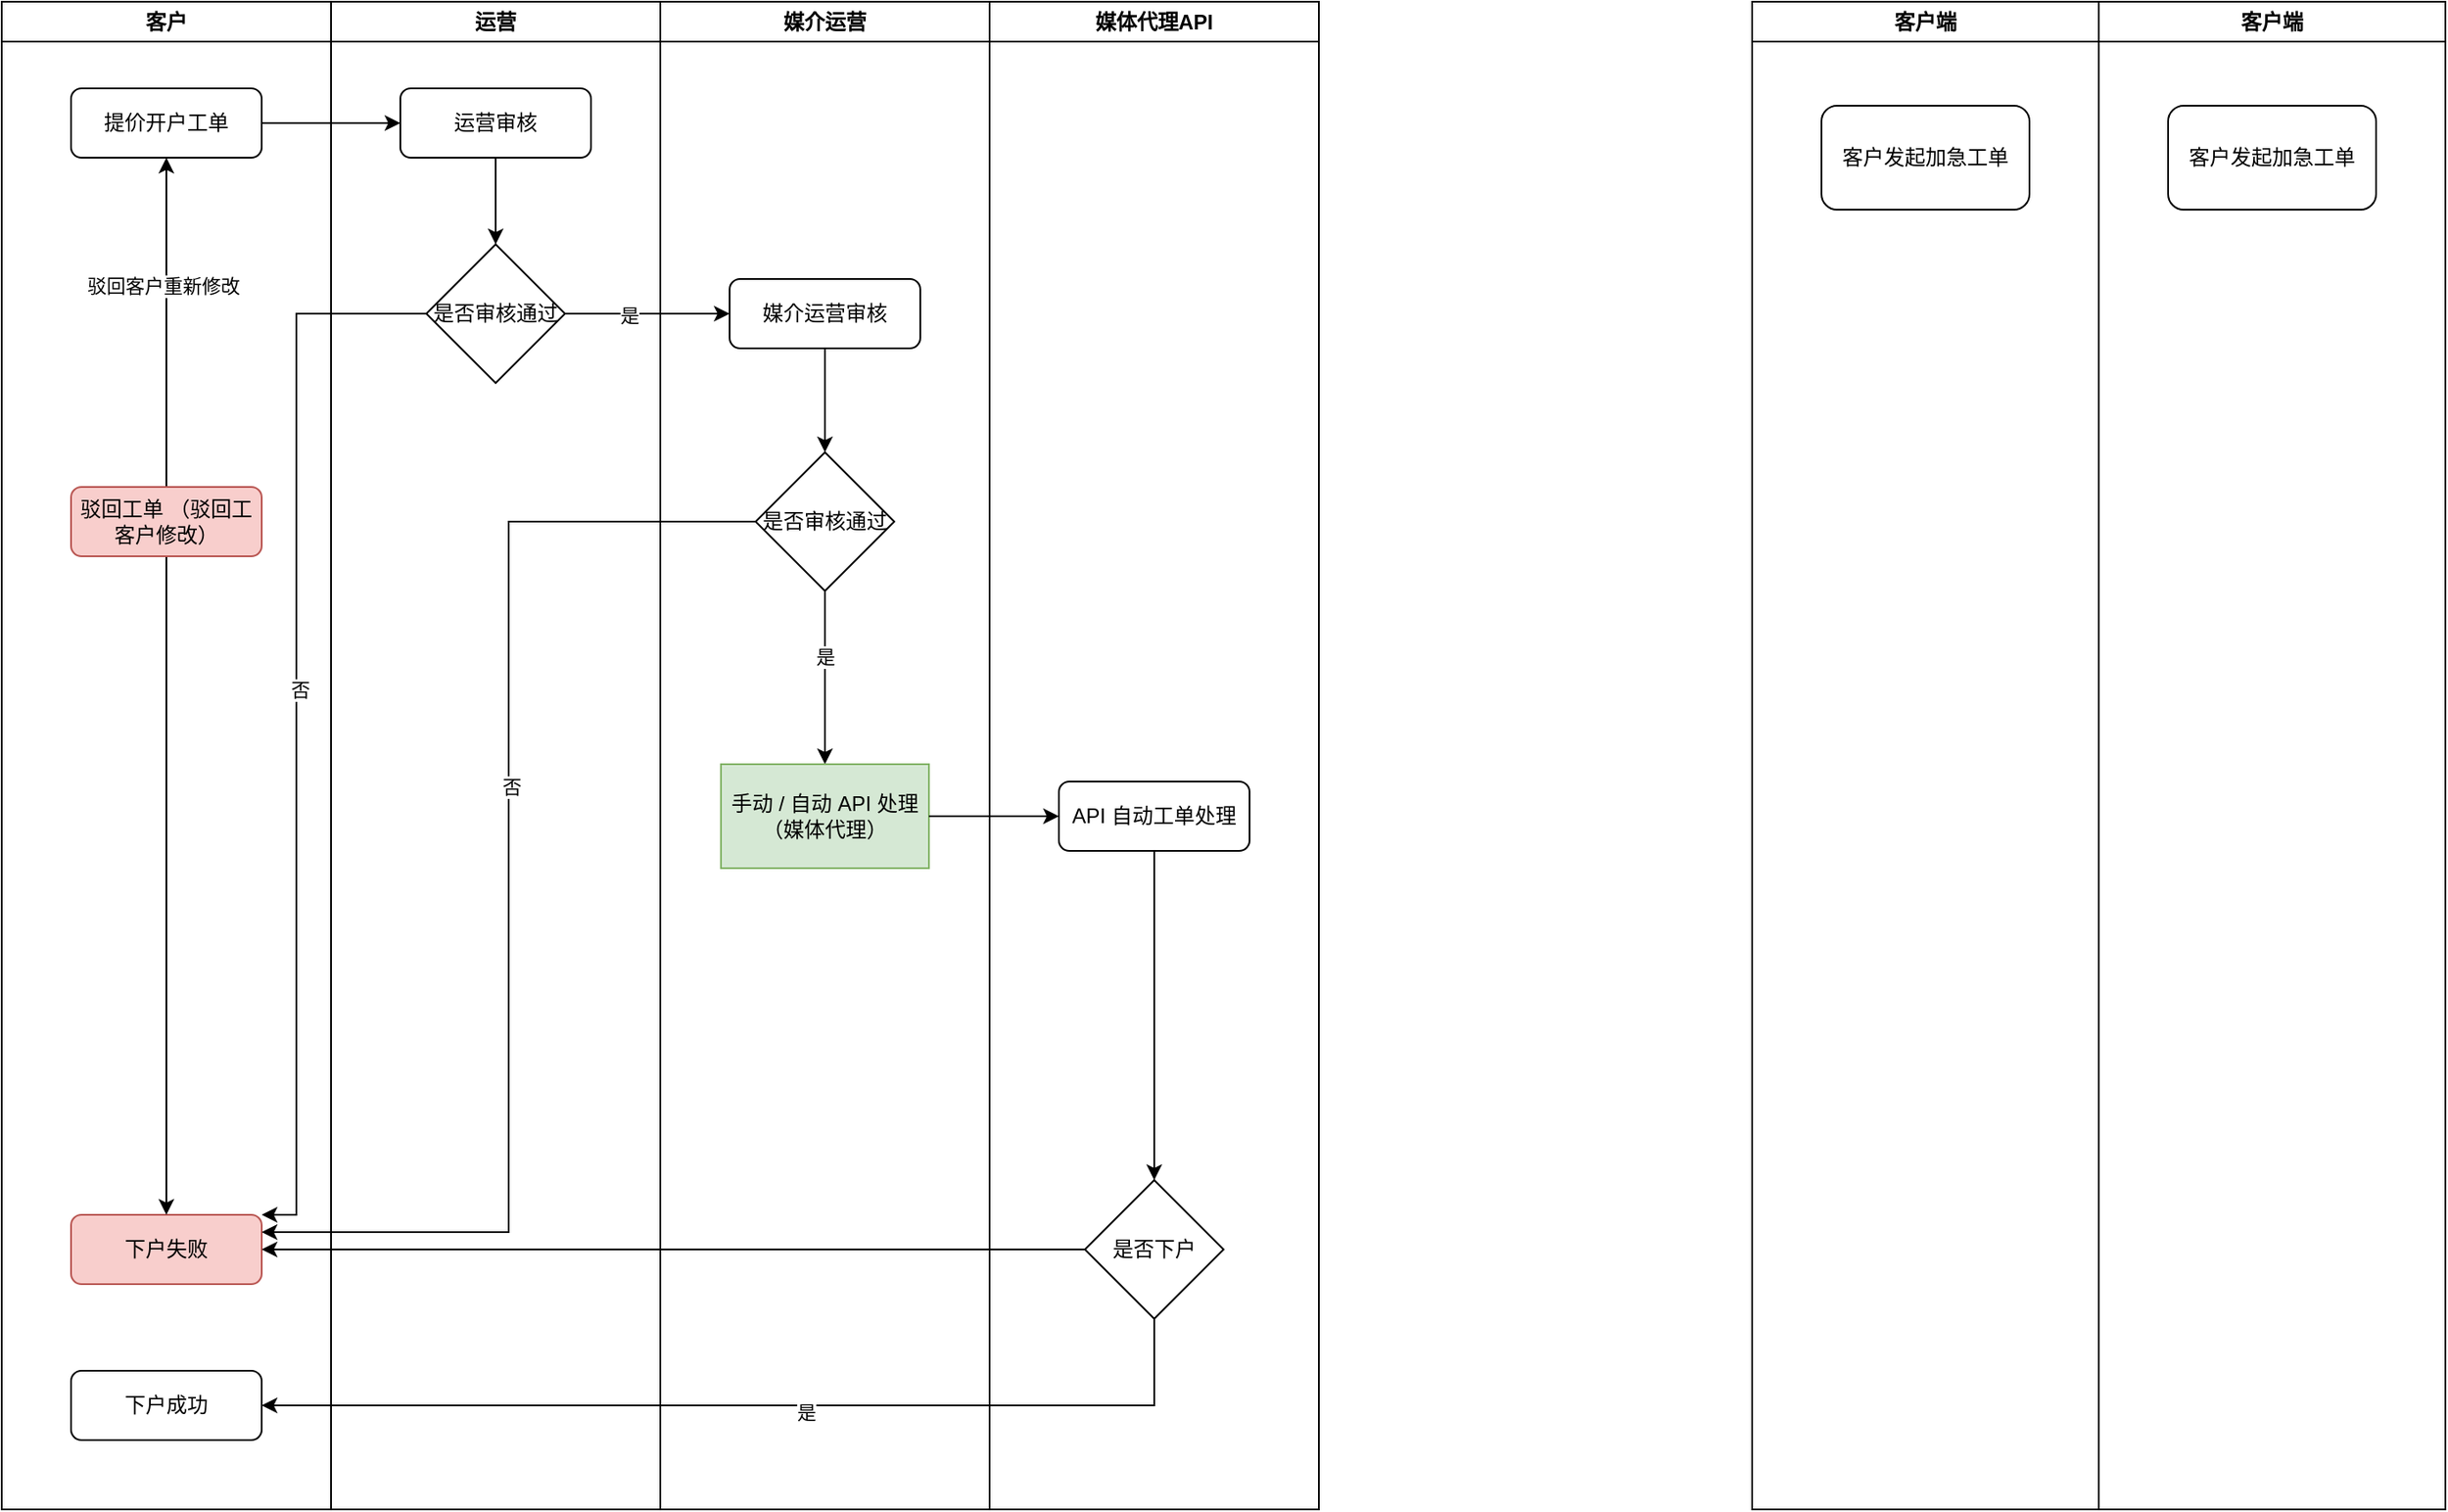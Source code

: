 <mxfile version="21.2.9" type="github">
  <diagram name="第 1 页" id="x_7hoCfTkEh6aC214l1T">
    <mxGraphModel dx="1434" dy="796" grid="1" gridSize="10" guides="1" tooltips="1" connect="1" arrows="1" fold="1" page="1" pageScale="1" pageWidth="827" pageHeight="1169" math="0" shadow="0">
      <root>
        <mxCell id="0" />
        <mxCell id="1" parent="0" />
        <mxCell id="r8onhHZ4YIlXYdtg4Dvh-1" value="客户" style="swimlane;whiteSpace=wrap;html=1;" parent="1" vertex="1">
          <mxGeometry x="170" y="100" width="190" height="870" as="geometry" />
        </mxCell>
        <mxCell id="r8onhHZ4YIlXYdtg4Dvh-5" value="提价开户工单" style="rounded=1;whiteSpace=wrap;html=1;" parent="r8onhHZ4YIlXYdtg4Dvh-1" vertex="1">
          <mxGeometry x="40" y="50" width="110" height="40" as="geometry" />
        </mxCell>
        <mxCell id="r8onhHZ4YIlXYdtg4Dvh-31" value="下户失败" style="rounded=1;whiteSpace=wrap;html=1;fillColor=#f8cecc;strokeColor=#b85450;" parent="r8onhHZ4YIlXYdtg4Dvh-1" vertex="1">
          <mxGeometry x="40" y="700" width="110" height="40" as="geometry" />
        </mxCell>
        <mxCell id="r8onhHZ4YIlXYdtg4Dvh-22" value="下户成功" style="rounded=1;whiteSpace=wrap;html=1;" parent="r8onhHZ4YIlXYdtg4Dvh-1" vertex="1">
          <mxGeometry x="40" y="790" width="110" height="40" as="geometry" />
        </mxCell>
        <mxCell id="r8onhHZ4YIlXYdtg4Dvh-40" style="edgeStyle=orthogonalEdgeStyle;rounded=0;orthogonalLoop=1;jettySize=auto;html=1;exitX=0.5;exitY=1;exitDx=0;exitDy=0;entryX=0.5;entryY=0;entryDx=0;entryDy=0;" parent="r8onhHZ4YIlXYdtg4Dvh-1" source="r8onhHZ4YIlXYdtg4Dvh-39" target="r8onhHZ4YIlXYdtg4Dvh-31" edge="1">
          <mxGeometry relative="1" as="geometry" />
        </mxCell>
        <mxCell id="r8onhHZ4YIlXYdtg4Dvh-41" style="edgeStyle=orthogonalEdgeStyle;rounded=0;orthogonalLoop=1;jettySize=auto;html=1;exitX=0.5;exitY=0;exitDx=0;exitDy=0;entryX=0.5;entryY=1;entryDx=0;entryDy=0;" parent="r8onhHZ4YIlXYdtg4Dvh-1" source="r8onhHZ4YIlXYdtg4Dvh-39" target="r8onhHZ4YIlXYdtg4Dvh-5" edge="1">
          <mxGeometry relative="1" as="geometry" />
        </mxCell>
        <mxCell id="r8onhHZ4YIlXYdtg4Dvh-42" value="驳回客户重新修改" style="edgeLabel;html=1;align=center;verticalAlign=middle;resizable=0;points=[];" parent="r8onhHZ4YIlXYdtg4Dvh-41" vertex="1" connectable="0">
          <mxGeometry x="0.221" y="2" relative="1" as="geometry">
            <mxPoint as="offset" />
          </mxGeometry>
        </mxCell>
        <mxCell id="r8onhHZ4YIlXYdtg4Dvh-39" value="驳回工单 （驳回工客户修改）" style="rounded=1;whiteSpace=wrap;html=1;fillColor=#f8cecc;strokeColor=#b85450;" parent="r8onhHZ4YIlXYdtg4Dvh-1" vertex="1">
          <mxGeometry x="40" y="280" width="110" height="40" as="geometry" />
        </mxCell>
        <mxCell id="r8onhHZ4YIlXYdtg4Dvh-2" value="运营" style="swimlane;whiteSpace=wrap;html=1;startSize=23;" parent="1" vertex="1">
          <mxGeometry x="360" y="100" width="190" height="870" as="geometry" />
        </mxCell>
        <mxCell id="r8onhHZ4YIlXYdtg4Dvh-11" style="edgeStyle=orthogonalEdgeStyle;rounded=0;orthogonalLoop=1;jettySize=auto;html=1;exitX=0.5;exitY=1;exitDx=0;exitDy=0;entryX=0.5;entryY=0;entryDx=0;entryDy=0;" parent="r8onhHZ4YIlXYdtg4Dvh-2" source="r8onhHZ4YIlXYdtg4Dvh-6" target="r8onhHZ4YIlXYdtg4Dvh-10" edge="1">
          <mxGeometry relative="1" as="geometry" />
        </mxCell>
        <mxCell id="r8onhHZ4YIlXYdtg4Dvh-6" value="运营审核" style="rounded=1;whiteSpace=wrap;html=1;" parent="r8onhHZ4YIlXYdtg4Dvh-2" vertex="1">
          <mxGeometry x="40" y="50" width="110" height="40" as="geometry" />
        </mxCell>
        <mxCell id="r8onhHZ4YIlXYdtg4Dvh-10" value="是否审核通过" style="rhombus;whiteSpace=wrap;html=1;" parent="r8onhHZ4YIlXYdtg4Dvh-2" vertex="1">
          <mxGeometry x="55" y="140" width="80" height="80" as="geometry" />
        </mxCell>
        <mxCell id="r8onhHZ4YIlXYdtg4Dvh-3" value="媒介运营" style="swimlane;whiteSpace=wrap;html=1;startSize=23;" parent="1" vertex="1">
          <mxGeometry x="550" y="100" width="190" height="870" as="geometry" />
        </mxCell>
        <mxCell id="r8onhHZ4YIlXYdtg4Dvh-20" style="edgeStyle=orthogonalEdgeStyle;rounded=0;orthogonalLoop=1;jettySize=auto;html=1;exitX=0.5;exitY=1;exitDx=0;exitDy=0;entryX=0.5;entryY=0;entryDx=0;entryDy=0;" parent="r8onhHZ4YIlXYdtg4Dvh-3" source="r8onhHZ4YIlXYdtg4Dvh-16" target="r8onhHZ4YIlXYdtg4Dvh-19" edge="1">
          <mxGeometry relative="1" as="geometry" />
        </mxCell>
        <mxCell id="r8onhHZ4YIlXYdtg4Dvh-16" value="媒介运营审核" style="rounded=1;whiteSpace=wrap;html=1;" parent="r8onhHZ4YIlXYdtg4Dvh-3" vertex="1">
          <mxGeometry x="40" y="160" width="110" height="40" as="geometry" />
        </mxCell>
        <mxCell id="r8onhHZ4YIlXYdtg4Dvh-24" style="edgeStyle=orthogonalEdgeStyle;rounded=0;orthogonalLoop=1;jettySize=auto;html=1;exitX=0.5;exitY=1;exitDx=0;exitDy=0;" parent="r8onhHZ4YIlXYdtg4Dvh-3" source="r8onhHZ4YIlXYdtg4Dvh-19" target="r8onhHZ4YIlXYdtg4Dvh-23" edge="1">
          <mxGeometry relative="1" as="geometry">
            <Array as="points">
              <mxPoint x="95" y="410" />
              <mxPoint x="95" y="410" />
            </Array>
          </mxGeometry>
        </mxCell>
        <mxCell id="r8onhHZ4YIlXYdtg4Dvh-25" value="是" style="edgeLabel;html=1;align=center;verticalAlign=middle;resizable=0;points=[];" parent="r8onhHZ4YIlXYdtg4Dvh-24" vertex="1" connectable="0">
          <mxGeometry x="-0.24" relative="1" as="geometry">
            <mxPoint as="offset" />
          </mxGeometry>
        </mxCell>
        <mxCell id="r8onhHZ4YIlXYdtg4Dvh-19" value="是否审核通过" style="rhombus;whiteSpace=wrap;html=1;" parent="r8onhHZ4YIlXYdtg4Dvh-3" vertex="1">
          <mxGeometry x="55" y="260" width="80" height="80" as="geometry" />
        </mxCell>
        <mxCell id="r8onhHZ4YIlXYdtg4Dvh-23" value="手动 / 自动 API 处理（媒体代理）" style="rounded=0;whiteSpace=wrap;html=1;fillColor=#d5e8d4;strokeColor=#82b366;" parent="r8onhHZ4YIlXYdtg4Dvh-3" vertex="1">
          <mxGeometry x="35" y="440" width="120" height="60" as="geometry" />
        </mxCell>
        <mxCell id="r8onhHZ4YIlXYdtg4Dvh-4" value="媒体代理API" style="swimlane;whiteSpace=wrap;html=1;startSize=23;" parent="1" vertex="1">
          <mxGeometry x="740" y="100" width="190" height="870" as="geometry">
            <mxRectangle x="740" y="100" width="110" height="30" as="alternateBounds" />
          </mxGeometry>
        </mxCell>
        <mxCell id="r8onhHZ4YIlXYdtg4Dvh-21" value="API 自动工单处理" style="rounded=1;whiteSpace=wrap;html=1;" parent="r8onhHZ4YIlXYdtg4Dvh-4" vertex="1">
          <mxGeometry x="40" y="450" width="110" height="40" as="geometry" />
        </mxCell>
        <mxCell id="r8onhHZ4YIlXYdtg4Dvh-9" style="edgeStyle=orthogonalEdgeStyle;rounded=0;orthogonalLoop=1;jettySize=auto;html=1;exitX=1;exitY=0.5;exitDx=0;exitDy=0;movable=1;resizable=1;rotatable=1;deletable=1;editable=1;locked=0;connectable=1;" parent="1" source="r8onhHZ4YIlXYdtg4Dvh-5" target="r8onhHZ4YIlXYdtg4Dvh-6" edge="1">
          <mxGeometry relative="1" as="geometry" />
        </mxCell>
        <mxCell id="r8onhHZ4YIlXYdtg4Dvh-17" style="edgeStyle=orthogonalEdgeStyle;rounded=0;orthogonalLoop=1;jettySize=auto;html=1;exitX=1;exitY=0.5;exitDx=0;exitDy=0;entryX=0;entryY=0.5;entryDx=0;entryDy=0;" parent="1" source="r8onhHZ4YIlXYdtg4Dvh-10" target="r8onhHZ4YIlXYdtg4Dvh-16" edge="1">
          <mxGeometry relative="1" as="geometry" />
        </mxCell>
        <mxCell id="r8onhHZ4YIlXYdtg4Dvh-18" value="是" style="edgeLabel;html=1;align=center;verticalAlign=middle;resizable=0;points=[];" parent="r8onhHZ4YIlXYdtg4Dvh-17" vertex="1" connectable="0">
          <mxGeometry x="-0.219" y="-1" relative="1" as="geometry">
            <mxPoint as="offset" />
          </mxGeometry>
        </mxCell>
        <mxCell id="r8onhHZ4YIlXYdtg4Dvh-26" style="edgeStyle=orthogonalEdgeStyle;rounded=0;orthogonalLoop=1;jettySize=auto;html=1;exitX=1;exitY=0.5;exitDx=0;exitDy=0;entryX=0;entryY=0.5;entryDx=0;entryDy=0;" parent="1" source="r8onhHZ4YIlXYdtg4Dvh-23" target="r8onhHZ4YIlXYdtg4Dvh-21" edge="1">
          <mxGeometry relative="1" as="geometry" />
        </mxCell>
        <mxCell id="r8onhHZ4YIlXYdtg4Dvh-29" style="edgeStyle=orthogonalEdgeStyle;rounded=0;orthogonalLoop=1;jettySize=auto;html=1;exitX=0.5;exitY=1;exitDx=0;exitDy=0;entryX=1;entryY=0.5;entryDx=0;entryDy=0;" parent="1" source="r8onhHZ4YIlXYdtg4Dvh-27" target="r8onhHZ4YIlXYdtg4Dvh-22" edge="1">
          <mxGeometry relative="1" as="geometry" />
        </mxCell>
        <mxCell id="r8onhHZ4YIlXYdtg4Dvh-30" value="是" style="edgeLabel;html=1;align=center;verticalAlign=middle;resizable=0;points=[];" parent="r8onhHZ4YIlXYdtg4Dvh-29" vertex="1" connectable="0">
          <mxGeometry x="-0.112" y="4" relative="1" as="geometry">
            <mxPoint as="offset" />
          </mxGeometry>
        </mxCell>
        <mxCell id="r8onhHZ4YIlXYdtg4Dvh-34" style="edgeStyle=orthogonalEdgeStyle;rounded=0;orthogonalLoop=1;jettySize=auto;html=1;exitX=0;exitY=0.5;exitDx=0;exitDy=0;entryX=1;entryY=0.5;entryDx=0;entryDy=0;" parent="1" source="r8onhHZ4YIlXYdtg4Dvh-27" target="r8onhHZ4YIlXYdtg4Dvh-31" edge="1">
          <mxGeometry relative="1" as="geometry" />
        </mxCell>
        <mxCell id="r8onhHZ4YIlXYdtg4Dvh-27" value="是否下户" style="rhombus;whiteSpace=wrap;html=1;" parent="1" vertex="1">
          <mxGeometry x="795" y="780" width="80" height="80" as="geometry" />
        </mxCell>
        <mxCell id="r8onhHZ4YIlXYdtg4Dvh-28" style="edgeStyle=orthogonalEdgeStyle;rounded=0;orthogonalLoop=1;jettySize=auto;html=1;exitX=0.5;exitY=1;exitDx=0;exitDy=0;" parent="1" source="r8onhHZ4YIlXYdtg4Dvh-21" target="r8onhHZ4YIlXYdtg4Dvh-27" edge="1">
          <mxGeometry relative="1" as="geometry" />
        </mxCell>
        <mxCell id="r8onhHZ4YIlXYdtg4Dvh-35" style="edgeStyle=orthogonalEdgeStyle;rounded=0;orthogonalLoop=1;jettySize=auto;html=1;exitX=0;exitY=0.5;exitDx=0;exitDy=0;entryX=1;entryY=0.25;entryDx=0;entryDy=0;" parent="1" source="r8onhHZ4YIlXYdtg4Dvh-19" target="r8onhHZ4YIlXYdtg4Dvh-31" edge="1">
          <mxGeometry relative="1" as="geometry" />
        </mxCell>
        <mxCell id="r8onhHZ4YIlXYdtg4Dvh-36" value="否" style="edgeLabel;html=1;align=center;verticalAlign=middle;resizable=0;points=[];" parent="r8onhHZ4YIlXYdtg4Dvh-35" vertex="1" connectable="0">
          <mxGeometry x="-0.15" y="1" relative="1" as="geometry">
            <mxPoint as="offset" />
          </mxGeometry>
        </mxCell>
        <mxCell id="r8onhHZ4YIlXYdtg4Dvh-37" style="edgeStyle=orthogonalEdgeStyle;rounded=0;orthogonalLoop=1;jettySize=auto;html=1;exitX=0;exitY=0.5;exitDx=0;exitDy=0;entryX=1;entryY=0;entryDx=0;entryDy=0;" parent="1" source="r8onhHZ4YIlXYdtg4Dvh-10" target="r8onhHZ4YIlXYdtg4Dvh-31" edge="1">
          <mxGeometry relative="1" as="geometry">
            <Array as="points">
              <mxPoint x="340" y="280" />
              <mxPoint x="340" y="800" />
            </Array>
          </mxGeometry>
        </mxCell>
        <mxCell id="r8onhHZ4YIlXYdtg4Dvh-38" value="否" style="edgeLabel;html=1;align=center;verticalAlign=middle;resizable=0;points=[];" parent="r8onhHZ4YIlXYdtg4Dvh-37" vertex="1" connectable="0">
          <mxGeometry x="-0.05" y="2" relative="1" as="geometry">
            <mxPoint as="offset" />
          </mxGeometry>
        </mxCell>
        <mxCell id="ibcv6JZ6BdA33prO5tHu-1" value="客户端" style="swimlane;whiteSpace=wrap;html=1;" vertex="1" parent="1">
          <mxGeometry x="1180" y="100" width="200" height="870" as="geometry" />
        </mxCell>
        <mxCell id="ibcv6JZ6BdA33prO5tHu-2" value="客户发起加急工单" style="rounded=1;whiteSpace=wrap;html=1;" vertex="1" parent="ibcv6JZ6BdA33prO5tHu-1">
          <mxGeometry x="40" y="60" width="120" height="60" as="geometry" />
        </mxCell>
        <mxCell id="ibcv6JZ6BdA33prO5tHu-3" value="客户端" style="swimlane;whiteSpace=wrap;html=1;" vertex="1" parent="1">
          <mxGeometry x="1380" y="100" width="200" height="870" as="geometry" />
        </mxCell>
        <mxCell id="ibcv6JZ6BdA33prO5tHu-4" value="客户发起加急工单" style="rounded=1;whiteSpace=wrap;html=1;" vertex="1" parent="ibcv6JZ6BdA33prO5tHu-3">
          <mxGeometry x="40" y="60" width="120" height="60" as="geometry" />
        </mxCell>
      </root>
    </mxGraphModel>
  </diagram>
</mxfile>
